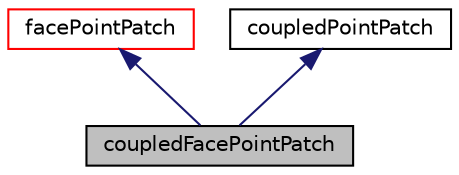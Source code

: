 digraph "coupledFacePointPatch"
{
  bgcolor="transparent";
  edge [fontname="Helvetica",fontsize="10",labelfontname="Helvetica",labelfontsize="10"];
  node [fontname="Helvetica",fontsize="10",shape=record];
  Node11 [label="coupledFacePointPatch",height=0.2,width=0.4,color="black", fillcolor="grey75", style="filled", fontcolor="black"];
  Node12 -> Node11 [dir="back",color="midnightblue",fontsize="10",style="solid",fontname="Helvetica"];
  Node12 [label="facePointPatch",height=0.2,width=0.4,color="red",URL="$a28473.html",tooltip="A pointPatch based on a polyPatch. "];
  Node19 -> Node11 [dir="back",color="midnightblue",fontsize="10",style="solid",fontname="Helvetica"];
  Node19 [label="coupledPointPatch",height=0.2,width=0.4,color="black",URL="$a28421.html",tooltip="coupled patch for post-processing. Used as the base class for processor and cyclic pointPatches ..."];
}
